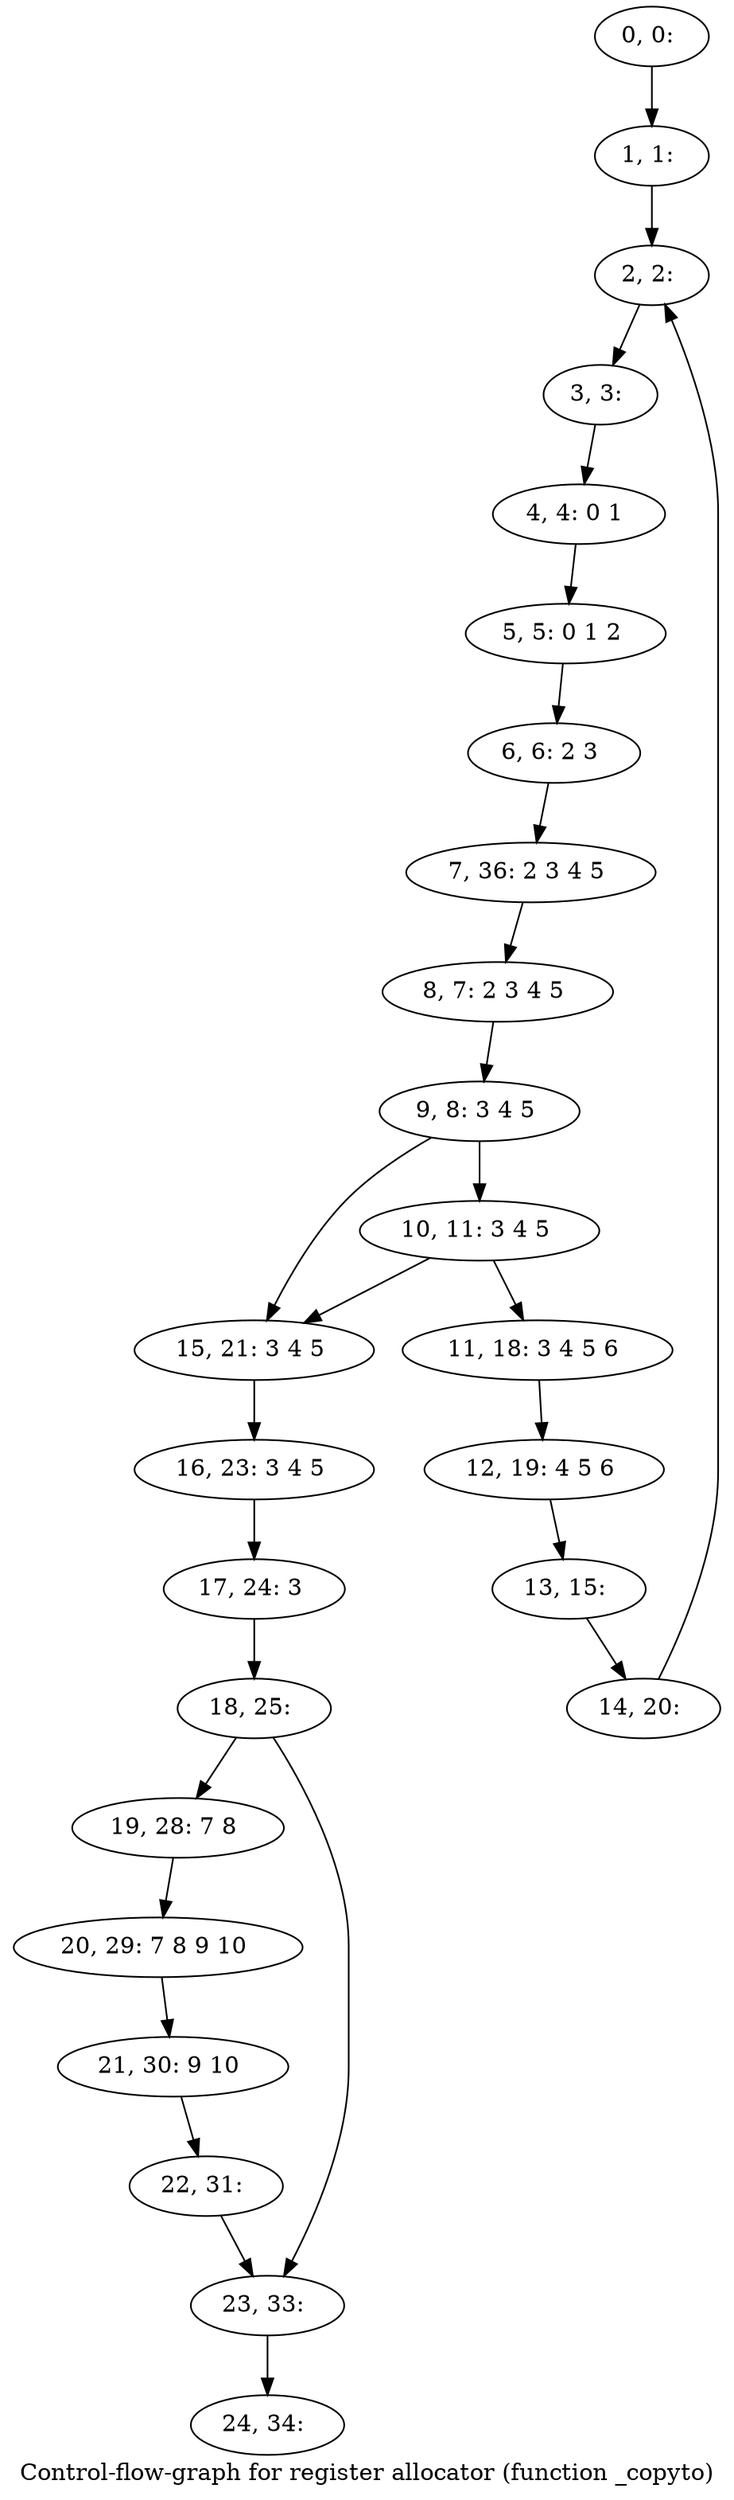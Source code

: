 digraph G {
graph [label="Control-flow-graph for register allocator (function _copyto)"]
0[label="0, 0: "];
1[label="1, 1: "];
2[label="2, 2: "];
3[label="3, 3: "];
4[label="4, 4: 0 1 "];
5[label="5, 5: 0 1 2 "];
6[label="6, 6: 2 3 "];
7[label="7, 36: 2 3 4 5 "];
8[label="8, 7: 2 3 4 5 "];
9[label="9, 8: 3 4 5 "];
10[label="10, 11: 3 4 5 "];
11[label="11, 18: 3 4 5 6 "];
12[label="12, 19: 4 5 6 "];
13[label="13, 15: "];
14[label="14, 20: "];
15[label="15, 21: 3 4 5 "];
16[label="16, 23: 3 4 5 "];
17[label="17, 24: 3 "];
18[label="18, 25: "];
19[label="19, 28: 7 8 "];
20[label="20, 29: 7 8 9 10 "];
21[label="21, 30: 9 10 "];
22[label="22, 31: "];
23[label="23, 33: "];
24[label="24, 34: "];
0->1 ;
1->2 ;
2->3 ;
3->4 ;
4->5 ;
5->6 ;
6->7 ;
7->8 ;
8->9 ;
9->10 ;
9->15 ;
10->11 ;
10->15 ;
11->12 ;
12->13 ;
13->14 ;
14->2 ;
15->16 ;
16->17 ;
17->18 ;
18->19 ;
18->23 ;
19->20 ;
20->21 ;
21->22 ;
22->23 ;
23->24 ;
}
